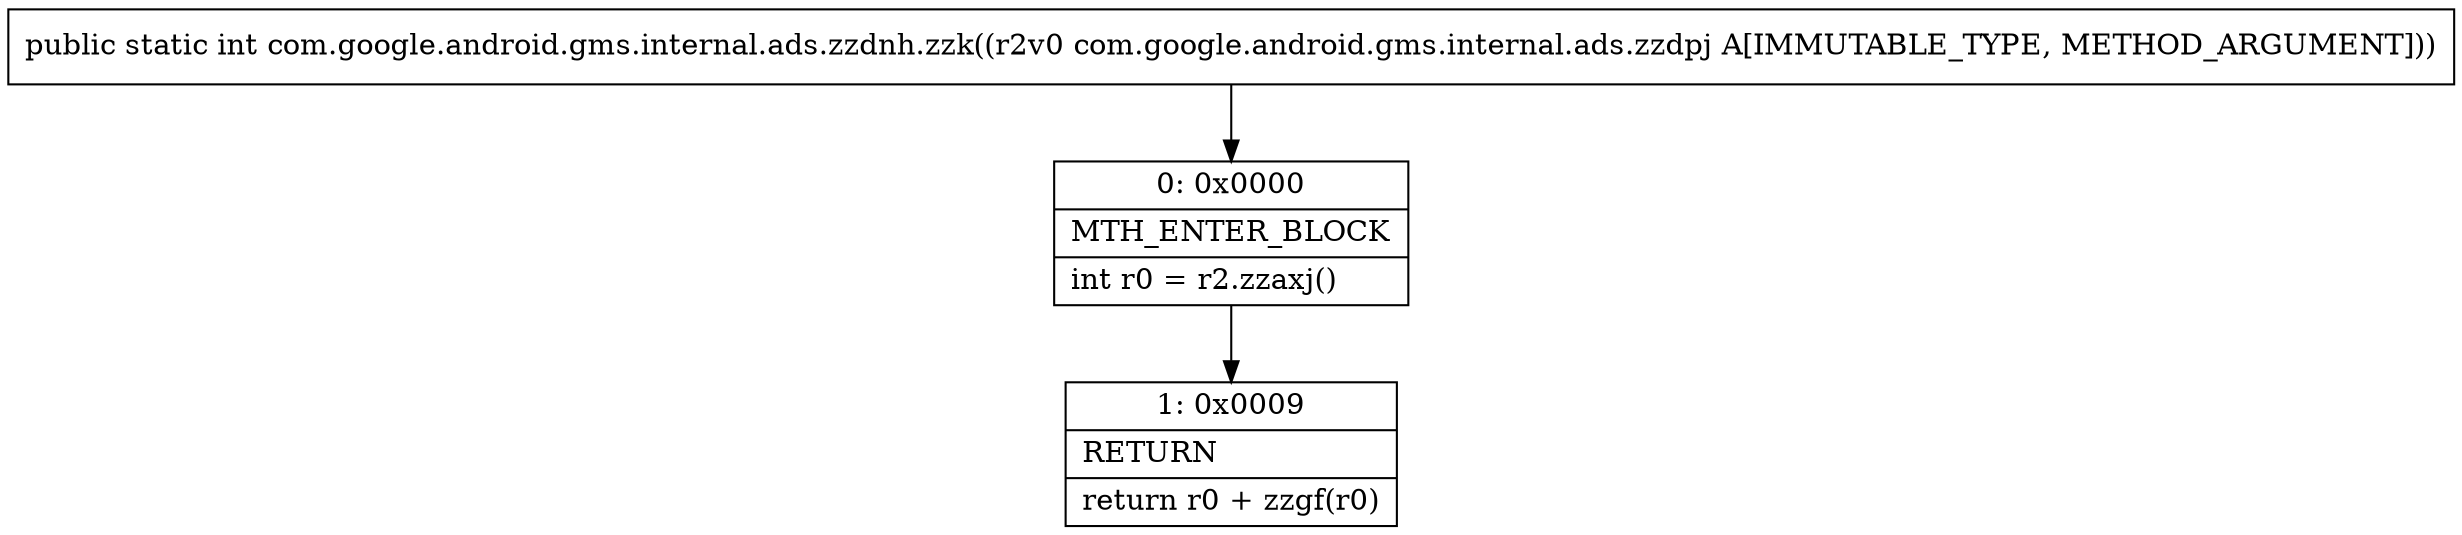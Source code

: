 digraph "CFG forcom.google.android.gms.internal.ads.zzdnh.zzk(Lcom\/google\/android\/gms\/internal\/ads\/zzdpj;)I" {
Node_0 [shape=record,label="{0\:\ 0x0000|MTH_ENTER_BLOCK\l|int r0 = r2.zzaxj()\l}"];
Node_1 [shape=record,label="{1\:\ 0x0009|RETURN\l|return r0 + zzgf(r0)\l}"];
MethodNode[shape=record,label="{public static int com.google.android.gms.internal.ads.zzdnh.zzk((r2v0 com.google.android.gms.internal.ads.zzdpj A[IMMUTABLE_TYPE, METHOD_ARGUMENT])) }"];
MethodNode -> Node_0;
Node_0 -> Node_1;
}

